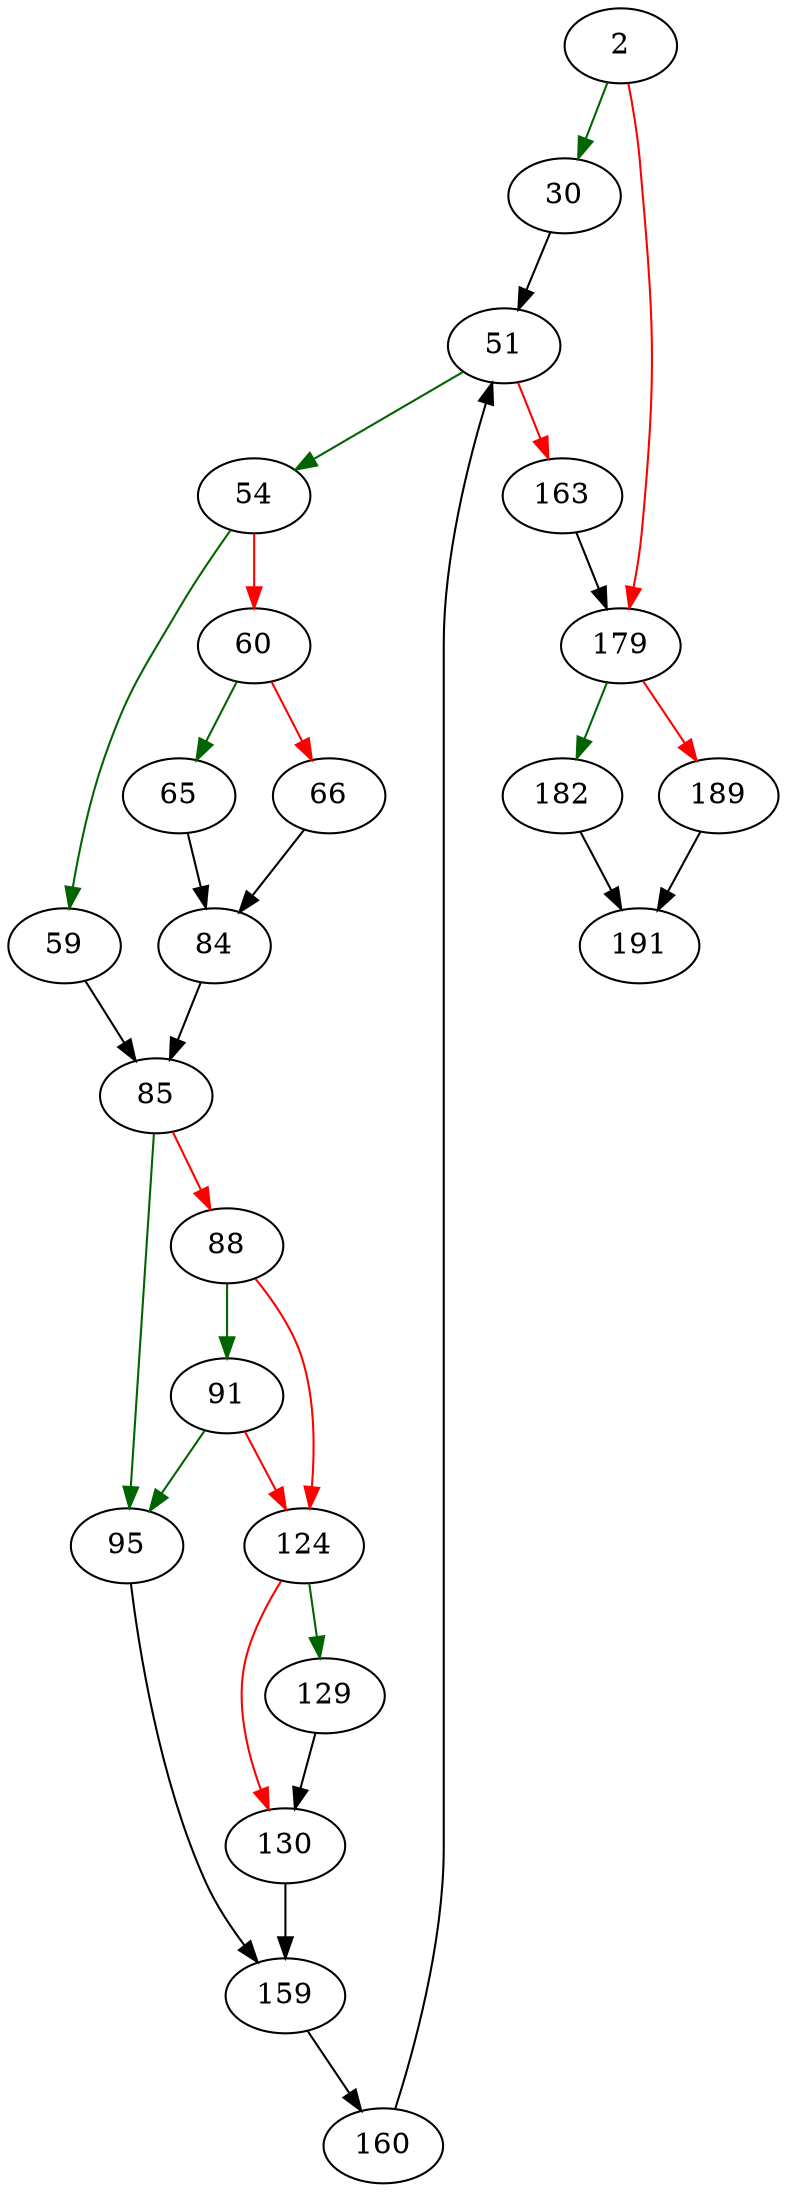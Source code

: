 strict digraph "vdbeMergeEngineStep" {
	// Node definitions.
	2 [entry=true];
	30;
	179;
	51;
	54;
	163;
	59;
	60;
	85;
	65;
	66;
	84;
	95;
	88;
	91;
	124;
	159;
	129;
	130;
	160;
	182;
	189;
	191;

	// Edge definitions.
	2 -> 30 [
		color=darkgreen
		cond=true
	];
	2 -> 179 [
		color=red
		cond=false
	];
	30 -> 51;
	179 -> 182 [
		color=darkgreen
		cond=true
	];
	179 -> 189 [
		color=red
		cond=false
	];
	51 -> 54 [
		color=darkgreen
		cond=true
	];
	51 -> 163 [
		color=red
		cond=false
	];
	54 -> 59 [
		color=darkgreen
		cond=true
	];
	54 -> 60 [
		color=red
		cond=false
	];
	163 -> 179;
	59 -> 85;
	60 -> 65 [
		color=darkgreen
		cond=true
	];
	60 -> 66 [
		color=red
		cond=false
	];
	85 -> 95 [
		color=darkgreen
		cond=true
	];
	85 -> 88 [
		color=red
		cond=false
	];
	65 -> 84;
	66 -> 84;
	84 -> 85;
	95 -> 159;
	88 -> 91 [
		color=darkgreen
		cond=true
	];
	88 -> 124 [
		color=red
		cond=false
	];
	91 -> 95 [
		color=darkgreen
		cond=true
	];
	91 -> 124 [
		color=red
		cond=false
	];
	124 -> 129 [
		color=darkgreen
		cond=true
	];
	124 -> 130 [
		color=red
		cond=false
	];
	159 -> 160;
	129 -> 130;
	130 -> 159;
	160 -> 51;
	182 -> 191;
	189 -> 191;
}